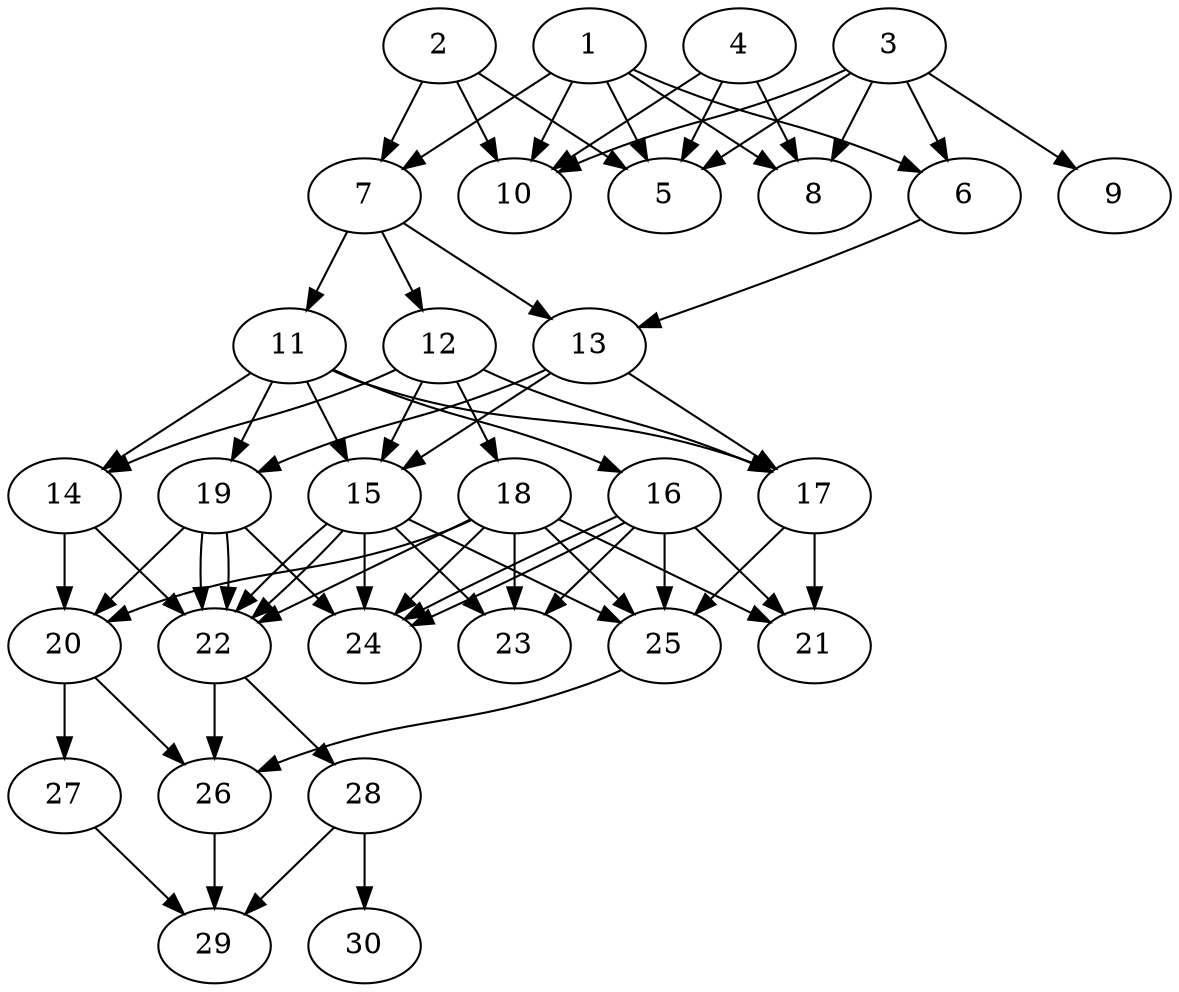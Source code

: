 // DAG automatically generated by daggen at Thu Oct  3 14:04:19 2019
// ./daggen --dot -n 30 --ccr 0.5 --fat 0.5 --regular 0.7 --density 0.9 --mindata 5242880 --maxdata 52428800 
digraph G {
  1 [size="52609024", alpha="0.12", expect_size="26304512"] 
  1 -> 5 [size ="26304512"]
  1 -> 6 [size ="26304512"]
  1 -> 7 [size ="26304512"]
  1 -> 8 [size ="26304512"]
  1 -> 10 [size ="26304512"]
  2 [size="75466752", alpha="0.07", expect_size="37733376"] 
  2 -> 5 [size ="37733376"]
  2 -> 7 [size ="37733376"]
  2 -> 10 [size ="37733376"]
  3 [size="19154944", alpha="0.03", expect_size="9577472"] 
  3 -> 5 [size ="9577472"]
  3 -> 6 [size ="9577472"]
  3 -> 8 [size ="9577472"]
  3 -> 9 [size ="9577472"]
  3 -> 10 [size ="9577472"]
  4 [size="46039040", alpha="0.06", expect_size="23019520"] 
  4 -> 5 [size ="23019520"]
  4 -> 8 [size ="23019520"]
  4 -> 10 [size ="23019520"]
  5 [size="55107584", alpha="0.07", expect_size="27553792"] 
  6 [size="61079552", alpha="0.14", expect_size="30539776"] 
  6 -> 13 [size ="30539776"]
  7 [size="25622528", alpha="0.05", expect_size="12811264"] 
  7 -> 11 [size ="12811264"]
  7 -> 12 [size ="12811264"]
  7 -> 13 [size ="12811264"]
  8 [size="79742976", alpha="0.01", expect_size="39871488"] 
  9 [size="100028416", alpha="0.01", expect_size="50014208"] 
  10 [size="96145408", alpha="0.03", expect_size="48072704"] 
  11 [size="43937792", alpha="0.06", expect_size="21968896"] 
  11 -> 14 [size ="21968896"]
  11 -> 15 [size ="21968896"]
  11 -> 16 [size ="21968896"]
  11 -> 17 [size ="21968896"]
  11 -> 19 [size ="21968896"]
  12 [size="98459648", alpha="0.03", expect_size="49229824"] 
  12 -> 14 [size ="49229824"]
  12 -> 15 [size ="49229824"]
  12 -> 17 [size ="49229824"]
  12 -> 18 [size ="49229824"]
  13 [size="36751360", alpha="0.01", expect_size="18375680"] 
  13 -> 15 [size ="18375680"]
  13 -> 17 [size ="18375680"]
  13 -> 19 [size ="18375680"]
  14 [size="51613696", alpha="0.20", expect_size="25806848"] 
  14 -> 20 [size ="25806848"]
  14 -> 22 [size ="25806848"]
  15 [size="77887488", alpha="0.06", expect_size="38943744"] 
  15 -> 22 [size ="38943744"]
  15 -> 22 [size ="38943744"]
  15 -> 23 [size ="38943744"]
  15 -> 24 [size ="38943744"]
  15 -> 25 [size ="38943744"]
  16 [size="18245632", alpha="0.11", expect_size="9122816"] 
  16 -> 21 [size ="9122816"]
  16 -> 23 [size ="9122816"]
  16 -> 24 [size ="9122816"]
  16 -> 24 [size ="9122816"]
  16 -> 25 [size ="9122816"]
  17 [size="85372928", alpha="0.04", expect_size="42686464"] 
  17 -> 21 [size ="42686464"]
  17 -> 25 [size ="42686464"]
  18 [size="12769280", alpha="0.07", expect_size="6384640"] 
  18 -> 20 [size ="6384640"]
  18 -> 21 [size ="6384640"]
  18 -> 22 [size ="6384640"]
  18 -> 23 [size ="6384640"]
  18 -> 24 [size ="6384640"]
  18 -> 25 [size ="6384640"]
  19 [size="17395712", alpha="0.08", expect_size="8697856"] 
  19 -> 20 [size ="8697856"]
  19 -> 22 [size ="8697856"]
  19 -> 22 [size ="8697856"]
  19 -> 24 [size ="8697856"]
  20 [size="24119296", alpha="0.06", expect_size="12059648"] 
  20 -> 26 [size ="12059648"]
  20 -> 27 [size ="12059648"]
  21 [size="39305216", alpha="0.14", expect_size="19652608"] 
  22 [size="67072000", alpha="0.15", expect_size="33536000"] 
  22 -> 26 [size ="33536000"]
  22 -> 28 [size ="33536000"]
  23 [size="79284224", alpha="0.18", expect_size="39642112"] 
  24 [size="82743296", alpha="0.09", expect_size="41371648"] 
  25 [size="81453056", alpha="0.09", expect_size="40726528"] 
  25 -> 26 [size ="40726528"]
  26 [size="17358848", alpha="0.20", expect_size="8679424"] 
  26 -> 29 [size ="8679424"]
  27 [size="69844992", alpha="0.14", expect_size="34922496"] 
  27 -> 29 [size ="34922496"]
  28 [size="87203840", alpha="0.02", expect_size="43601920"] 
  28 -> 29 [size ="43601920"]
  28 -> 30 [size ="43601920"]
  29 [size="27017216", alpha="0.10", expect_size="13508608"] 
  30 [size="63881216", alpha="0.16", expect_size="31940608"] 
}
